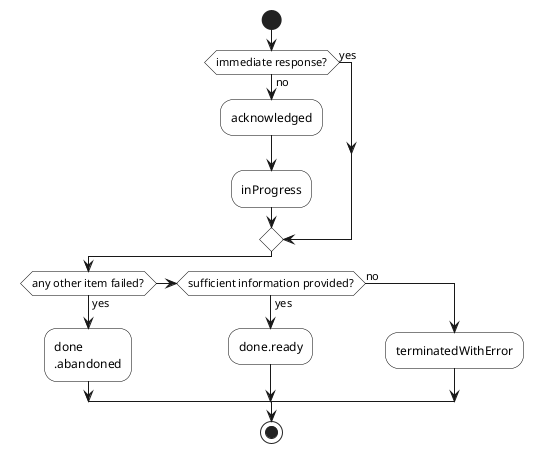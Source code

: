 @startuml


skinparam activity {
    BackgroundColor White
    BorderColor Black
}

start
if(immediate response?) then (no)
    :acknowledged;
    :inProgress;
else (yes)
endif
if(any other item failed?) then (yes)
    :done
    .abandoned;
elseif(sufficient information provided?) then (yes)
    :done.ready;
else (no)
    :terminatedWithError;
endif
stop

@enduml